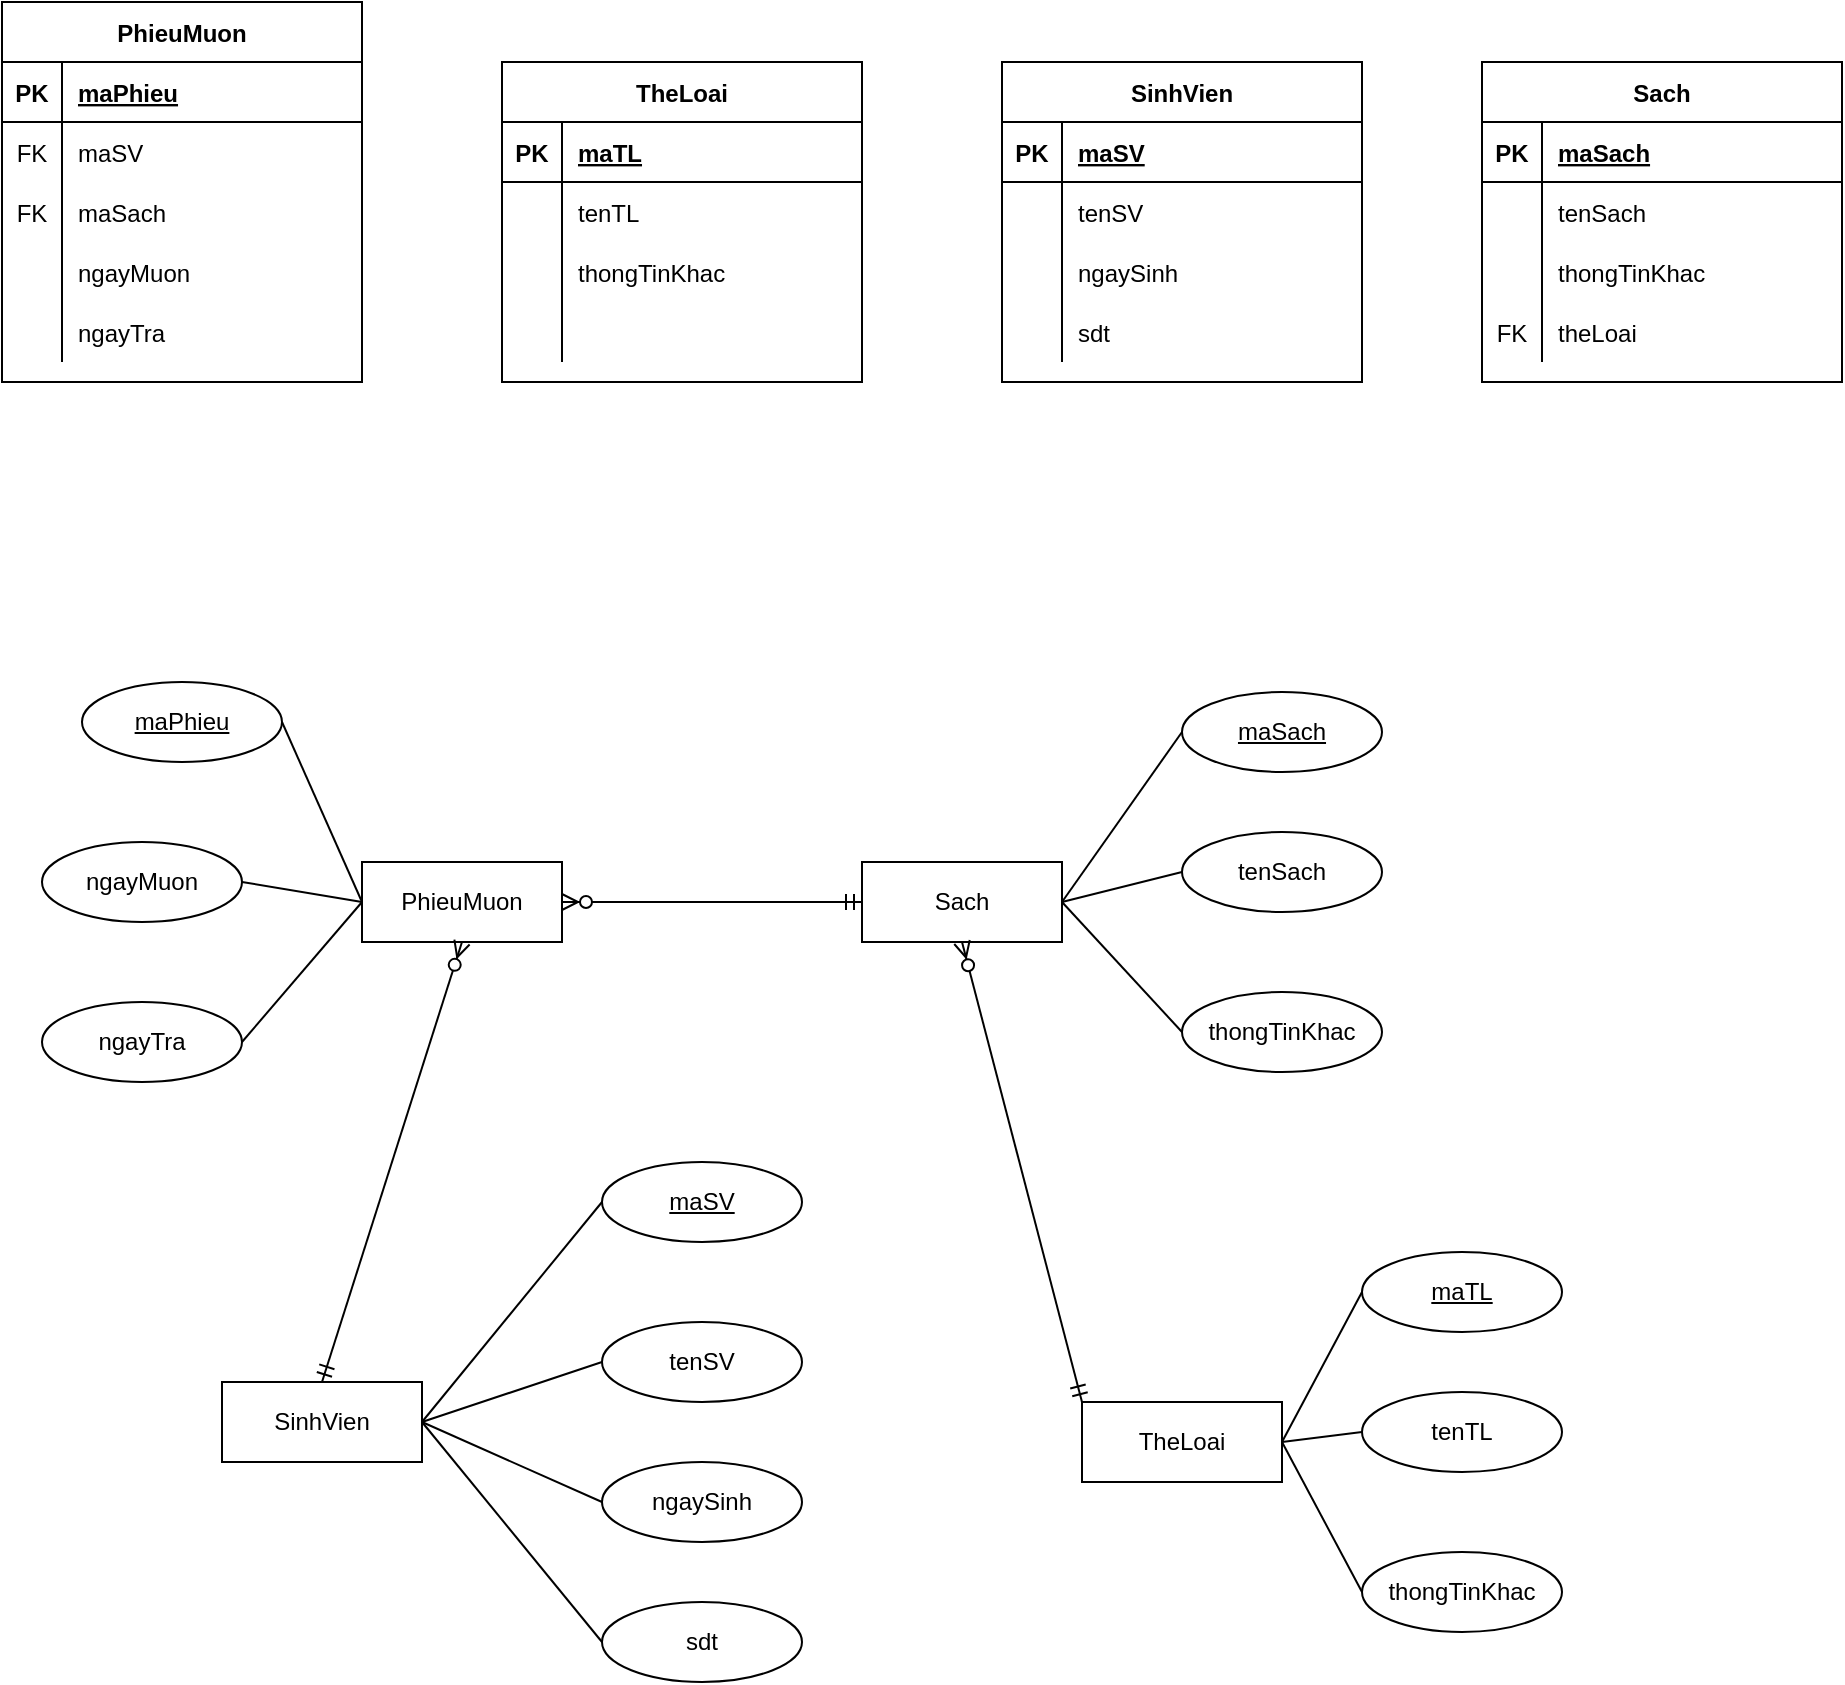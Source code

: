 <mxfile version="14.7.4" type="embed"><diagram id="KKbWjFpT9_jjhkG3J2hj" name="Page-1"><mxGraphModel dx="935" dy="881" grid="1" gridSize="10" guides="1" tooltips="1" connect="1" arrows="1" fold="1" page="1" pageScale="1" pageWidth="850" pageHeight="1100" math="0" shadow="0"><root><mxCell id="0"/><mxCell id="1" parent="0"/><mxCell id="j5Hd4J-1RK4JvleLE7IY-1" value="SinhVien" style="shape=table;startSize=30;container=1;collapsible=1;childLayout=tableLayout;fixedRows=1;rowLines=0;fontStyle=1;align=center;resizeLast=1;" parent="1" vertex="1"><mxGeometry x="550" y="340" width="180" height="160" as="geometry"/></mxCell><mxCell id="j5Hd4J-1RK4JvleLE7IY-2" value="" style="shape=partialRectangle;collapsible=0;dropTarget=0;pointerEvents=0;fillColor=none;top=0;left=0;bottom=1;right=0;points=[[0,0.5],[1,0.5]];portConstraint=eastwest;" parent="j5Hd4J-1RK4JvleLE7IY-1" vertex="1"><mxGeometry y="30" width="180" height="30" as="geometry"/></mxCell><mxCell id="j5Hd4J-1RK4JvleLE7IY-3" value="PK" style="shape=partialRectangle;connectable=0;fillColor=none;top=0;left=0;bottom=0;right=0;fontStyle=1;overflow=hidden;" parent="j5Hd4J-1RK4JvleLE7IY-2" vertex="1"><mxGeometry width="30" height="30" as="geometry"/></mxCell><mxCell id="j5Hd4J-1RK4JvleLE7IY-4" value="maSV" style="shape=partialRectangle;connectable=0;fillColor=none;top=0;left=0;bottom=0;right=0;align=left;spacingLeft=6;fontStyle=5;overflow=hidden;" parent="j5Hd4J-1RK4JvleLE7IY-2" vertex="1"><mxGeometry x="30" width="150" height="30" as="geometry"/></mxCell><mxCell id="j5Hd4J-1RK4JvleLE7IY-5" value="" style="shape=partialRectangle;collapsible=0;dropTarget=0;pointerEvents=0;fillColor=none;top=0;left=0;bottom=0;right=0;points=[[0,0.5],[1,0.5]];portConstraint=eastwest;" parent="j5Hd4J-1RK4JvleLE7IY-1" vertex="1"><mxGeometry y="60" width="180" height="30" as="geometry"/></mxCell><mxCell id="j5Hd4J-1RK4JvleLE7IY-6" value="" style="shape=partialRectangle;connectable=0;fillColor=none;top=0;left=0;bottom=0;right=0;editable=1;overflow=hidden;" parent="j5Hd4J-1RK4JvleLE7IY-5" vertex="1"><mxGeometry width="30" height="30" as="geometry"/></mxCell><mxCell id="j5Hd4J-1RK4JvleLE7IY-7" value="tenSV" style="shape=partialRectangle;connectable=0;fillColor=none;top=0;left=0;bottom=0;right=0;align=left;spacingLeft=6;overflow=hidden;" parent="j5Hd4J-1RK4JvleLE7IY-5" vertex="1"><mxGeometry x="30" width="150" height="30" as="geometry"/></mxCell><mxCell id="j5Hd4J-1RK4JvleLE7IY-8" value="" style="shape=partialRectangle;collapsible=0;dropTarget=0;pointerEvents=0;fillColor=none;top=0;left=0;bottom=0;right=0;points=[[0,0.5],[1,0.5]];portConstraint=eastwest;" parent="j5Hd4J-1RK4JvleLE7IY-1" vertex="1"><mxGeometry y="90" width="180" height="30" as="geometry"/></mxCell><mxCell id="j5Hd4J-1RK4JvleLE7IY-9" value="" style="shape=partialRectangle;connectable=0;fillColor=none;top=0;left=0;bottom=0;right=0;editable=1;overflow=hidden;" parent="j5Hd4J-1RK4JvleLE7IY-8" vertex="1"><mxGeometry width="30" height="30" as="geometry"/></mxCell><mxCell id="j5Hd4J-1RK4JvleLE7IY-10" value="ngaySinh" style="shape=partialRectangle;connectable=0;fillColor=none;top=0;left=0;bottom=0;right=0;align=left;spacingLeft=6;overflow=hidden;" parent="j5Hd4J-1RK4JvleLE7IY-8" vertex="1"><mxGeometry x="30" width="150" height="30" as="geometry"/></mxCell><mxCell id="j5Hd4J-1RK4JvleLE7IY-11" value="" style="shape=partialRectangle;collapsible=0;dropTarget=0;pointerEvents=0;fillColor=none;top=0;left=0;bottom=0;right=0;points=[[0,0.5],[1,0.5]];portConstraint=eastwest;" parent="j5Hd4J-1RK4JvleLE7IY-1" vertex="1"><mxGeometry y="120" width="180" height="30" as="geometry"/></mxCell><mxCell id="j5Hd4J-1RK4JvleLE7IY-12" value="" style="shape=partialRectangle;connectable=0;fillColor=none;top=0;left=0;bottom=0;right=0;editable=1;overflow=hidden;" parent="j5Hd4J-1RK4JvleLE7IY-11" vertex="1"><mxGeometry width="30" height="30" as="geometry"/></mxCell><mxCell id="j5Hd4J-1RK4JvleLE7IY-13" value="sdt" style="shape=partialRectangle;connectable=0;fillColor=none;top=0;left=0;bottom=0;right=0;align=left;spacingLeft=6;overflow=hidden;" parent="j5Hd4J-1RK4JvleLE7IY-11" vertex="1"><mxGeometry x="30" width="150" height="30" as="geometry"/></mxCell><mxCell id="j5Hd4J-1RK4JvleLE7IY-14" value="Sach" style="shape=table;startSize=30;container=1;collapsible=1;childLayout=tableLayout;fixedRows=1;rowLines=0;fontStyle=1;align=center;resizeLast=1;" parent="1" vertex="1"><mxGeometry x="790" y="340" width="180" height="160" as="geometry"><mxRectangle x="430" y="150" width="60" height="30" as="alternateBounds"/></mxGeometry></mxCell><mxCell id="j5Hd4J-1RK4JvleLE7IY-15" value="" style="shape=partialRectangle;collapsible=0;dropTarget=0;pointerEvents=0;fillColor=none;top=0;left=0;bottom=1;right=0;points=[[0,0.5],[1,0.5]];portConstraint=eastwest;" parent="j5Hd4J-1RK4JvleLE7IY-14" vertex="1"><mxGeometry y="30" width="180" height="30" as="geometry"/></mxCell><mxCell id="j5Hd4J-1RK4JvleLE7IY-16" value="PK" style="shape=partialRectangle;connectable=0;fillColor=none;top=0;left=0;bottom=0;right=0;fontStyle=1;overflow=hidden;" parent="j5Hd4J-1RK4JvleLE7IY-15" vertex="1"><mxGeometry width="30" height="30" as="geometry"/></mxCell><mxCell id="j5Hd4J-1RK4JvleLE7IY-17" value="maSach" style="shape=partialRectangle;connectable=0;fillColor=none;top=0;left=0;bottom=0;right=0;align=left;spacingLeft=6;fontStyle=5;overflow=hidden;" parent="j5Hd4J-1RK4JvleLE7IY-15" vertex="1"><mxGeometry x="30" width="150" height="30" as="geometry"/></mxCell><mxCell id="j5Hd4J-1RK4JvleLE7IY-18" value="" style="shape=partialRectangle;collapsible=0;dropTarget=0;pointerEvents=0;fillColor=none;top=0;left=0;bottom=0;right=0;points=[[0,0.5],[1,0.5]];portConstraint=eastwest;" parent="j5Hd4J-1RK4JvleLE7IY-14" vertex="1"><mxGeometry y="60" width="180" height="30" as="geometry"/></mxCell><mxCell id="j5Hd4J-1RK4JvleLE7IY-19" value="" style="shape=partialRectangle;connectable=0;fillColor=none;top=0;left=0;bottom=0;right=0;editable=1;overflow=hidden;" parent="j5Hd4J-1RK4JvleLE7IY-18" vertex="1"><mxGeometry width="30" height="30" as="geometry"/></mxCell><mxCell id="j5Hd4J-1RK4JvleLE7IY-20" value="tenSach" style="shape=partialRectangle;connectable=0;fillColor=none;top=0;left=0;bottom=0;right=0;align=left;spacingLeft=6;overflow=hidden;" parent="j5Hd4J-1RK4JvleLE7IY-18" vertex="1"><mxGeometry x="30" width="150" height="30" as="geometry"/></mxCell><mxCell id="j5Hd4J-1RK4JvleLE7IY-21" value="" style="shape=partialRectangle;collapsible=0;dropTarget=0;pointerEvents=0;fillColor=none;top=0;left=0;bottom=0;right=0;points=[[0,0.5],[1,0.5]];portConstraint=eastwest;" parent="j5Hd4J-1RK4JvleLE7IY-14" vertex="1"><mxGeometry y="90" width="180" height="30" as="geometry"/></mxCell><mxCell id="j5Hd4J-1RK4JvleLE7IY-22" value="" style="shape=partialRectangle;connectable=0;fillColor=none;top=0;left=0;bottom=0;right=0;editable=1;overflow=hidden;" parent="j5Hd4J-1RK4JvleLE7IY-21" vertex="1"><mxGeometry width="30" height="30" as="geometry"/></mxCell><mxCell id="j5Hd4J-1RK4JvleLE7IY-23" value="thongTinKhac" style="shape=partialRectangle;connectable=0;fillColor=none;top=0;left=0;bottom=0;right=0;align=left;spacingLeft=6;overflow=hidden;" parent="j5Hd4J-1RK4JvleLE7IY-21" vertex="1"><mxGeometry x="30" width="150" height="30" as="geometry"/></mxCell><mxCell id="j5Hd4J-1RK4JvleLE7IY-24" value="" style="shape=partialRectangle;collapsible=0;dropTarget=0;pointerEvents=0;fillColor=none;top=0;left=0;bottom=0;right=0;points=[[0,0.5],[1,0.5]];portConstraint=eastwest;" parent="j5Hd4J-1RK4JvleLE7IY-14" vertex="1"><mxGeometry y="120" width="180" height="30" as="geometry"/></mxCell><mxCell id="j5Hd4J-1RK4JvleLE7IY-25" value="FK" style="shape=partialRectangle;connectable=0;fillColor=none;top=0;left=0;bottom=0;right=0;editable=1;overflow=hidden;" parent="j5Hd4J-1RK4JvleLE7IY-24" vertex="1"><mxGeometry width="30" height="30" as="geometry"/></mxCell><mxCell id="j5Hd4J-1RK4JvleLE7IY-26" value="theLoai" style="shape=partialRectangle;connectable=0;fillColor=none;top=0;left=0;bottom=0;right=0;align=left;spacingLeft=6;overflow=hidden;" parent="j5Hd4J-1RK4JvleLE7IY-24" vertex="1"><mxGeometry x="30" width="150" height="30" as="geometry"/></mxCell><mxCell id="j5Hd4J-1RK4JvleLE7IY-27" value="TheLoai" style="shape=table;startSize=30;container=1;collapsible=1;childLayout=tableLayout;fixedRows=1;rowLines=0;fontStyle=1;align=center;resizeLast=1;" parent="1" vertex="1"><mxGeometry x="300" y="340" width="180" height="160" as="geometry"/></mxCell><mxCell id="j5Hd4J-1RK4JvleLE7IY-28" value="" style="shape=partialRectangle;collapsible=0;dropTarget=0;pointerEvents=0;fillColor=none;top=0;left=0;bottom=1;right=0;points=[[0,0.5],[1,0.5]];portConstraint=eastwest;" parent="j5Hd4J-1RK4JvleLE7IY-27" vertex="1"><mxGeometry y="30" width="180" height="30" as="geometry"/></mxCell><mxCell id="j5Hd4J-1RK4JvleLE7IY-29" value="PK" style="shape=partialRectangle;connectable=0;fillColor=none;top=0;left=0;bottom=0;right=0;fontStyle=1;overflow=hidden;" parent="j5Hd4J-1RK4JvleLE7IY-28" vertex="1"><mxGeometry width="30" height="30" as="geometry"/></mxCell><mxCell id="j5Hd4J-1RK4JvleLE7IY-30" value="maTL" style="shape=partialRectangle;connectable=0;fillColor=none;top=0;left=0;bottom=0;right=0;align=left;spacingLeft=6;fontStyle=5;overflow=hidden;" parent="j5Hd4J-1RK4JvleLE7IY-28" vertex="1"><mxGeometry x="30" width="150" height="30" as="geometry"/></mxCell><mxCell id="j5Hd4J-1RK4JvleLE7IY-31" value="" style="shape=partialRectangle;collapsible=0;dropTarget=0;pointerEvents=0;fillColor=none;top=0;left=0;bottom=0;right=0;points=[[0,0.5],[1,0.5]];portConstraint=eastwest;" parent="j5Hd4J-1RK4JvleLE7IY-27" vertex="1"><mxGeometry y="60" width="180" height="30" as="geometry"/></mxCell><mxCell id="j5Hd4J-1RK4JvleLE7IY-32" value="" style="shape=partialRectangle;connectable=0;fillColor=none;top=0;left=0;bottom=0;right=0;editable=1;overflow=hidden;" parent="j5Hd4J-1RK4JvleLE7IY-31" vertex="1"><mxGeometry width="30" height="30" as="geometry"/></mxCell><mxCell id="j5Hd4J-1RK4JvleLE7IY-33" value="tenTL" style="shape=partialRectangle;connectable=0;fillColor=none;top=0;left=0;bottom=0;right=0;align=left;spacingLeft=6;overflow=hidden;" parent="j5Hd4J-1RK4JvleLE7IY-31" vertex="1"><mxGeometry x="30" width="150" height="30" as="geometry"/></mxCell><mxCell id="j5Hd4J-1RK4JvleLE7IY-34" value="" style="shape=partialRectangle;collapsible=0;dropTarget=0;pointerEvents=0;fillColor=none;top=0;left=0;bottom=0;right=0;points=[[0,0.5],[1,0.5]];portConstraint=eastwest;" parent="j5Hd4J-1RK4JvleLE7IY-27" vertex="1"><mxGeometry y="90" width="180" height="30" as="geometry"/></mxCell><mxCell id="j5Hd4J-1RK4JvleLE7IY-35" value="" style="shape=partialRectangle;connectable=0;fillColor=none;top=0;left=0;bottom=0;right=0;editable=1;overflow=hidden;" parent="j5Hd4J-1RK4JvleLE7IY-34" vertex="1"><mxGeometry width="30" height="30" as="geometry"/></mxCell><mxCell id="j5Hd4J-1RK4JvleLE7IY-36" value="thongTinKhac" style="shape=partialRectangle;connectable=0;fillColor=none;top=0;left=0;bottom=0;right=0;align=left;spacingLeft=6;overflow=hidden;" parent="j5Hd4J-1RK4JvleLE7IY-34" vertex="1"><mxGeometry x="30" width="150" height="30" as="geometry"/></mxCell><mxCell id="j5Hd4J-1RK4JvleLE7IY-37" value="" style="shape=partialRectangle;collapsible=0;dropTarget=0;pointerEvents=0;fillColor=none;top=0;left=0;bottom=0;right=0;points=[[0,0.5],[1,0.5]];portConstraint=eastwest;" parent="j5Hd4J-1RK4JvleLE7IY-27" vertex="1"><mxGeometry y="120" width="180" height="30" as="geometry"/></mxCell><mxCell id="j5Hd4J-1RK4JvleLE7IY-38" value="" style="shape=partialRectangle;connectable=0;fillColor=none;top=0;left=0;bottom=0;right=0;editable=1;overflow=hidden;" parent="j5Hd4J-1RK4JvleLE7IY-37" vertex="1"><mxGeometry width="30" height="30" as="geometry"/></mxCell><mxCell id="j5Hd4J-1RK4JvleLE7IY-39" value="" style="shape=partialRectangle;connectable=0;fillColor=none;top=0;left=0;bottom=0;right=0;align=left;spacingLeft=6;overflow=hidden;" parent="j5Hd4J-1RK4JvleLE7IY-37" vertex="1"><mxGeometry x="30" width="150" height="30" as="geometry"/></mxCell><mxCell id="j5Hd4J-1RK4JvleLE7IY-40" value="PhieuMuon" style="shape=table;startSize=30;container=1;collapsible=1;childLayout=tableLayout;fixedRows=1;rowLines=0;fontStyle=1;align=center;resizeLast=1;" parent="1" vertex="1"><mxGeometry x="50" y="310" width="180" height="190" as="geometry"/></mxCell><mxCell id="j5Hd4J-1RK4JvleLE7IY-41" value="" style="shape=partialRectangle;collapsible=0;dropTarget=0;pointerEvents=0;fillColor=none;top=0;left=0;bottom=1;right=0;points=[[0,0.5],[1,0.5]];portConstraint=eastwest;" parent="j5Hd4J-1RK4JvleLE7IY-40" vertex="1"><mxGeometry y="30" width="180" height="30" as="geometry"/></mxCell><mxCell id="j5Hd4J-1RK4JvleLE7IY-42" value="PK" style="shape=partialRectangle;connectable=0;fillColor=none;top=0;left=0;bottom=0;right=0;fontStyle=1;overflow=hidden;" parent="j5Hd4J-1RK4JvleLE7IY-41" vertex="1"><mxGeometry width="30" height="30" as="geometry"/></mxCell><mxCell id="j5Hd4J-1RK4JvleLE7IY-43" value="maPhieu" style="shape=partialRectangle;connectable=0;fillColor=none;top=0;left=0;bottom=0;right=0;align=left;spacingLeft=6;fontStyle=5;overflow=hidden;" parent="j5Hd4J-1RK4JvleLE7IY-41" vertex="1"><mxGeometry x="30" width="150" height="30" as="geometry"/></mxCell><mxCell id="j5Hd4J-1RK4JvleLE7IY-44" value="" style="shape=partialRectangle;collapsible=0;dropTarget=0;pointerEvents=0;fillColor=none;top=0;left=0;bottom=0;right=0;points=[[0,0.5],[1,0.5]];portConstraint=eastwest;" parent="j5Hd4J-1RK4JvleLE7IY-40" vertex="1"><mxGeometry y="60" width="180" height="30" as="geometry"/></mxCell><mxCell id="j5Hd4J-1RK4JvleLE7IY-45" value="FK" style="shape=partialRectangle;connectable=0;fillColor=none;top=0;left=0;bottom=0;right=0;editable=1;overflow=hidden;" parent="j5Hd4J-1RK4JvleLE7IY-44" vertex="1"><mxGeometry width="30" height="30" as="geometry"/></mxCell><mxCell id="j5Hd4J-1RK4JvleLE7IY-46" value="maSV" style="shape=partialRectangle;connectable=0;fillColor=none;top=0;left=0;bottom=0;right=0;align=left;spacingLeft=6;overflow=hidden;" parent="j5Hd4J-1RK4JvleLE7IY-44" vertex="1"><mxGeometry x="30" width="150" height="30" as="geometry"/></mxCell><mxCell id="j5Hd4J-1RK4JvleLE7IY-47" value="" style="shape=partialRectangle;collapsible=0;dropTarget=0;pointerEvents=0;fillColor=none;top=0;left=0;bottom=0;right=0;points=[[0,0.5],[1,0.5]];portConstraint=eastwest;" parent="j5Hd4J-1RK4JvleLE7IY-40" vertex="1"><mxGeometry y="90" width="180" height="30" as="geometry"/></mxCell><mxCell id="j5Hd4J-1RK4JvleLE7IY-48" value="FK" style="shape=partialRectangle;connectable=0;fillColor=none;top=0;left=0;bottom=0;right=0;editable=1;overflow=hidden;" parent="j5Hd4J-1RK4JvleLE7IY-47" vertex="1"><mxGeometry width="30" height="30" as="geometry"/></mxCell><mxCell id="j5Hd4J-1RK4JvleLE7IY-49" value="maSach" style="shape=partialRectangle;connectable=0;fillColor=none;top=0;left=0;bottom=0;right=0;align=left;spacingLeft=6;overflow=hidden;" parent="j5Hd4J-1RK4JvleLE7IY-47" vertex="1"><mxGeometry x="30" width="150" height="30" as="geometry"/></mxCell><mxCell id="j5Hd4J-1RK4JvleLE7IY-50" value="" style="shape=partialRectangle;collapsible=0;dropTarget=0;pointerEvents=0;fillColor=none;top=0;left=0;bottom=0;right=0;points=[[0,0.5],[1,0.5]];portConstraint=eastwest;" parent="j5Hd4J-1RK4JvleLE7IY-40" vertex="1"><mxGeometry y="120" width="180" height="30" as="geometry"/></mxCell><mxCell id="j5Hd4J-1RK4JvleLE7IY-51" value="" style="shape=partialRectangle;connectable=0;fillColor=none;top=0;left=0;bottom=0;right=0;editable=1;overflow=hidden;" parent="j5Hd4J-1RK4JvleLE7IY-50" vertex="1"><mxGeometry width="30" height="30" as="geometry"/></mxCell><mxCell id="j5Hd4J-1RK4JvleLE7IY-52" value="ngayMuon" style="shape=partialRectangle;connectable=0;fillColor=none;top=0;left=0;bottom=0;right=0;align=left;spacingLeft=6;overflow=hidden;" parent="j5Hd4J-1RK4JvleLE7IY-50" vertex="1"><mxGeometry x="30" width="150" height="30" as="geometry"/></mxCell><mxCell id="j5Hd4J-1RK4JvleLE7IY-69" value="" style="shape=partialRectangle;collapsible=0;dropTarget=0;pointerEvents=0;fillColor=none;top=0;left=0;bottom=0;right=0;points=[[0,0.5],[1,0.5]];portConstraint=eastwest;" parent="j5Hd4J-1RK4JvleLE7IY-40" vertex="1"><mxGeometry y="150" width="180" height="30" as="geometry"/></mxCell><mxCell id="j5Hd4J-1RK4JvleLE7IY-70" value="" style="shape=partialRectangle;connectable=0;fillColor=none;top=0;left=0;bottom=0;right=0;editable=1;overflow=hidden;" parent="j5Hd4J-1RK4JvleLE7IY-69" vertex="1"><mxGeometry width="30" height="30" as="geometry"/></mxCell><mxCell id="j5Hd4J-1RK4JvleLE7IY-71" value="ngayTra" style="shape=partialRectangle;connectable=0;fillColor=none;top=0;left=0;bottom=0;right=0;align=left;spacingLeft=6;overflow=hidden;" parent="j5Hd4J-1RK4JvleLE7IY-69" vertex="1"><mxGeometry x="30" width="150" height="30" as="geometry"/></mxCell><mxCell id="j5Hd4J-1RK4JvleLE7IY-78" value="SinhVien" style="whiteSpace=wrap;html=1;align=center;" parent="1" vertex="1"><mxGeometry x="160" y="1000" width="100" height="40" as="geometry"/></mxCell><mxCell id="j5Hd4J-1RK4JvleLE7IY-86" style="rounded=0;orthogonalLoop=1;jettySize=auto;html=1;exitX=0;exitY=0.5;exitDx=0;exitDy=0;entryX=1;entryY=0.5;entryDx=0;entryDy=0;endArrow=none;endFill=0;" parent="1" source="j5Hd4J-1RK4JvleLE7IY-79" target="j5Hd4J-1RK4JvleLE7IY-78" edge="1"><mxGeometry relative="1" as="geometry"/></mxCell><mxCell id="j5Hd4J-1RK4JvleLE7IY-79" value="maSV" style="ellipse;whiteSpace=wrap;html=1;align=center;fontStyle=4;" parent="1" vertex="1"><mxGeometry x="350" y="890" width="100" height="40" as="geometry"/></mxCell><mxCell id="j5Hd4J-1RK4JvleLE7IY-87" style="rounded=0;orthogonalLoop=1;jettySize=auto;html=1;exitX=0;exitY=0.5;exitDx=0;exitDy=0;entryX=1;entryY=0.5;entryDx=0;entryDy=0;endArrow=none;endFill=0;" parent="1" source="j5Hd4J-1RK4JvleLE7IY-80" target="j5Hd4J-1RK4JvleLE7IY-78" edge="1"><mxGeometry relative="1" as="geometry"/></mxCell><mxCell id="j5Hd4J-1RK4JvleLE7IY-80" value="tenSV" style="ellipse;whiteSpace=wrap;html=1;align=center;" parent="1" vertex="1"><mxGeometry x="350" y="970" width="100" height="40" as="geometry"/></mxCell><mxCell id="j5Hd4J-1RK4JvleLE7IY-88" style="rounded=0;orthogonalLoop=1;jettySize=auto;html=1;exitX=0;exitY=0.5;exitDx=0;exitDy=0;entryX=1;entryY=0.5;entryDx=0;entryDy=0;endArrow=none;endFill=0;" parent="1" source="j5Hd4J-1RK4JvleLE7IY-81" target="j5Hd4J-1RK4JvleLE7IY-78" edge="1"><mxGeometry relative="1" as="geometry"/></mxCell><mxCell id="j5Hd4J-1RK4JvleLE7IY-81" value="ngaySinh" style="ellipse;whiteSpace=wrap;html=1;align=center;" parent="1" vertex="1"><mxGeometry x="350" y="1040" width="100" height="40" as="geometry"/></mxCell><mxCell id="j5Hd4J-1RK4JvleLE7IY-89" style="rounded=0;orthogonalLoop=1;jettySize=auto;html=1;exitX=0;exitY=0.5;exitDx=0;exitDy=0;entryX=1;entryY=0.5;entryDx=0;entryDy=0;endArrow=none;endFill=0;" parent="1" source="j5Hd4J-1RK4JvleLE7IY-82" target="j5Hd4J-1RK4JvleLE7IY-78" edge="1"><mxGeometry relative="1" as="geometry"/></mxCell><mxCell id="j5Hd4J-1RK4JvleLE7IY-82" value="sdt" style="ellipse;whiteSpace=wrap;html=1;align=center;" parent="1" vertex="1"><mxGeometry x="350" y="1110" width="100" height="40" as="geometry"/></mxCell><mxCell id="j5Hd4J-1RK4JvleLE7IY-90" value="Sach" style="whiteSpace=wrap;html=1;align=center;" parent="1" vertex="1"><mxGeometry x="480" y="740" width="100" height="40" as="geometry"/></mxCell><mxCell id="j5Hd4J-1RK4JvleLE7IY-91" style="rounded=0;orthogonalLoop=1;jettySize=auto;html=1;exitX=0;exitY=0.5;exitDx=0;exitDy=0;entryX=1;entryY=0.5;entryDx=0;entryDy=0;endArrow=none;endFill=0;" parent="1" source="j5Hd4J-1RK4JvleLE7IY-92" target="j5Hd4J-1RK4JvleLE7IY-90" edge="1"><mxGeometry relative="1" as="geometry"/></mxCell><mxCell id="j5Hd4J-1RK4JvleLE7IY-92" value="maSach" style="ellipse;whiteSpace=wrap;html=1;align=center;fontStyle=4;" parent="1" vertex="1"><mxGeometry x="640" y="655" width="100" height="40" as="geometry"/></mxCell><mxCell id="j5Hd4J-1RK4JvleLE7IY-93" style="rounded=0;orthogonalLoop=1;jettySize=auto;html=1;exitX=0;exitY=0.5;exitDx=0;exitDy=0;entryX=1;entryY=0.5;entryDx=0;entryDy=0;endArrow=none;endFill=0;" parent="1" source="j5Hd4J-1RK4JvleLE7IY-94" target="j5Hd4J-1RK4JvleLE7IY-90" edge="1"><mxGeometry relative="1" as="geometry"/></mxCell><mxCell id="j5Hd4J-1RK4JvleLE7IY-94" value="tenSach" style="ellipse;whiteSpace=wrap;html=1;align=center;" parent="1" vertex="1"><mxGeometry x="640" y="725" width="100" height="40" as="geometry"/></mxCell><mxCell id="j5Hd4J-1RK4JvleLE7IY-95" style="rounded=0;orthogonalLoop=1;jettySize=auto;html=1;exitX=0;exitY=0.5;exitDx=0;exitDy=0;entryX=1;entryY=0.5;entryDx=0;entryDy=0;endArrow=none;endFill=0;" parent="1" source="j5Hd4J-1RK4JvleLE7IY-96" target="j5Hd4J-1RK4JvleLE7IY-90" edge="1"><mxGeometry relative="1" as="geometry"/></mxCell><mxCell id="j5Hd4J-1RK4JvleLE7IY-96" value="thongTinKhac" style="ellipse;whiteSpace=wrap;html=1;align=center;" parent="1" vertex="1"><mxGeometry x="640" y="805" width="100" height="40" as="geometry"/></mxCell><mxCell id="j5Hd4J-1RK4JvleLE7IY-99" value="PhieuMuon" style="whiteSpace=wrap;html=1;align=center;" parent="1" vertex="1"><mxGeometry x="230" y="740" width="100" height="40" as="geometry"/></mxCell><mxCell id="j5Hd4J-1RK4JvleLE7IY-100" style="rounded=0;orthogonalLoop=1;jettySize=auto;html=1;exitX=1;exitY=0.5;exitDx=0;exitDy=0;entryX=0;entryY=0.5;entryDx=0;entryDy=0;endArrow=none;endFill=0;" parent="1" source="j5Hd4J-1RK4JvleLE7IY-101" target="j5Hd4J-1RK4JvleLE7IY-99" edge="1"><mxGeometry relative="1" as="geometry"/></mxCell><mxCell id="j5Hd4J-1RK4JvleLE7IY-101" value="maPhieu" style="ellipse;whiteSpace=wrap;html=1;align=center;fontStyle=4;" parent="1" vertex="1"><mxGeometry x="90" y="650" width="100" height="40" as="geometry"/></mxCell><mxCell id="j5Hd4J-1RK4JvleLE7IY-106" style="rounded=0;orthogonalLoop=1;jettySize=auto;html=1;exitX=1;exitY=0.5;exitDx=0;exitDy=0;entryX=0;entryY=0.5;entryDx=0;entryDy=0;endArrow=none;endFill=0;" parent="1" source="j5Hd4J-1RK4JvleLE7IY-107" target="j5Hd4J-1RK4JvleLE7IY-99" edge="1"><mxGeometry relative="1" as="geometry"/></mxCell><mxCell id="j5Hd4J-1RK4JvleLE7IY-107" value="ngayMuon" style="ellipse;whiteSpace=wrap;html=1;align=center;" parent="1" vertex="1"><mxGeometry x="70" y="730" width="100" height="40" as="geometry"/></mxCell><mxCell id="j5Hd4J-1RK4JvleLE7IY-108" value="TheLoai" style="whiteSpace=wrap;html=1;align=center;" parent="1" vertex="1"><mxGeometry x="590" y="1010" width="100" height="40" as="geometry"/></mxCell><mxCell id="j5Hd4J-1RK4JvleLE7IY-109" style="rounded=0;orthogonalLoop=1;jettySize=auto;html=1;exitX=0;exitY=0.5;exitDx=0;exitDy=0;entryX=1;entryY=0.5;entryDx=0;entryDy=0;endArrow=none;endFill=0;" parent="1" source="j5Hd4J-1RK4JvleLE7IY-110" target="j5Hd4J-1RK4JvleLE7IY-108" edge="1"><mxGeometry relative="1" as="geometry"/></mxCell><mxCell id="j5Hd4J-1RK4JvleLE7IY-110" value="maTL" style="ellipse;whiteSpace=wrap;html=1;align=center;fontStyle=4;" parent="1" vertex="1"><mxGeometry x="730" y="935" width="100" height="40" as="geometry"/></mxCell><mxCell id="j5Hd4J-1RK4JvleLE7IY-111" style="rounded=0;orthogonalLoop=1;jettySize=auto;html=1;exitX=0;exitY=0.5;exitDx=0;exitDy=0;entryX=1;entryY=0.5;entryDx=0;entryDy=0;endArrow=none;endFill=0;" parent="1" source="j5Hd4J-1RK4JvleLE7IY-112" target="j5Hd4J-1RK4JvleLE7IY-108" edge="1"><mxGeometry relative="1" as="geometry"/></mxCell><mxCell id="j5Hd4J-1RK4JvleLE7IY-112" value="tenTL" style="ellipse;whiteSpace=wrap;html=1;align=center;" parent="1" vertex="1"><mxGeometry x="730" y="1005" width="100" height="40" as="geometry"/></mxCell><mxCell id="j5Hd4J-1RK4JvleLE7IY-113" style="rounded=0;orthogonalLoop=1;jettySize=auto;html=1;exitX=0;exitY=0.5;exitDx=0;exitDy=0;entryX=1;entryY=0.5;entryDx=0;entryDy=0;endArrow=none;endFill=0;" parent="1" source="j5Hd4J-1RK4JvleLE7IY-114" target="j5Hd4J-1RK4JvleLE7IY-108" edge="1"><mxGeometry relative="1" as="geometry"/></mxCell><mxCell id="j5Hd4J-1RK4JvleLE7IY-114" value="thongTinKhac" style="ellipse;whiteSpace=wrap;html=1;align=center;" parent="1" vertex="1"><mxGeometry x="730" y="1085" width="100" height="40" as="geometry"/></mxCell><mxCell id="j5Hd4J-1RK4JvleLE7IY-118" style="edgeStyle=none;rounded=0;orthogonalLoop=1;jettySize=auto;html=1;exitX=1;exitY=0.5;exitDx=0;exitDy=0;entryX=0;entryY=0.5;entryDx=0;entryDy=0;endArrow=none;endFill=0;" parent="1" source="j5Hd4J-1RK4JvleLE7IY-117" target="j5Hd4J-1RK4JvleLE7IY-99" edge="1"><mxGeometry relative="1" as="geometry"/></mxCell><mxCell id="j5Hd4J-1RK4JvleLE7IY-117" value="ngayTra" style="ellipse;whiteSpace=wrap;html=1;align=center;" parent="1" vertex="1"><mxGeometry x="70" y="810" width="100" height="40" as="geometry"/></mxCell><mxCell id="j5Hd4J-1RK4JvleLE7IY-119" value="" style="fontSize=12;html=1;endArrow=ERzeroToMany;startArrow=ERmandOne;exitX=0;exitY=0;exitDx=0;exitDy=0;" parent="1" source="j5Hd4J-1RK4JvleLE7IY-108" edge="1"><mxGeometry width="100" height="100" relative="1" as="geometry"><mxPoint x="630" y="1060" as="sourcePoint"/><mxPoint x="530" y="780" as="targetPoint"/></mxGeometry></mxCell><mxCell id="j5Hd4J-1RK4JvleLE7IY-123" value="" style="fontSize=12;html=1;endArrow=ERzeroToMany;startArrow=ERmandOne;entryX=0.5;entryY=1;entryDx=0;entryDy=0;exitX=0.5;exitY=0;exitDx=0;exitDy=0;" parent="1" source="j5Hd4J-1RK4JvleLE7IY-78" target="j5Hd4J-1RK4JvleLE7IY-99" edge="1"><mxGeometry width="100" height="100" relative="1" as="geometry"><mxPoint x="600" y="1020" as="sourcePoint"/><mxPoint x="540" y="790" as="targetPoint"/></mxGeometry></mxCell><mxCell id="2" value="" style="edgeStyle=entityRelationEdgeStyle;fontSize=12;html=1;endArrow=ERzeroToMany;startArrow=ERmandOne;entryX=1;entryY=0.5;entryDx=0;entryDy=0;exitX=0;exitY=0.5;exitDx=0;exitDy=0;" edge="1" parent="1" source="j5Hd4J-1RK4JvleLE7IY-90" target="j5Hd4J-1RK4JvleLE7IY-99"><mxGeometry width="100" height="100" relative="1" as="geometry"><mxPoint x="410" y="790" as="sourcePoint"/><mxPoint x="530" y="450" as="targetPoint"/></mxGeometry></mxCell></root></mxGraphModel></diagram></mxfile>